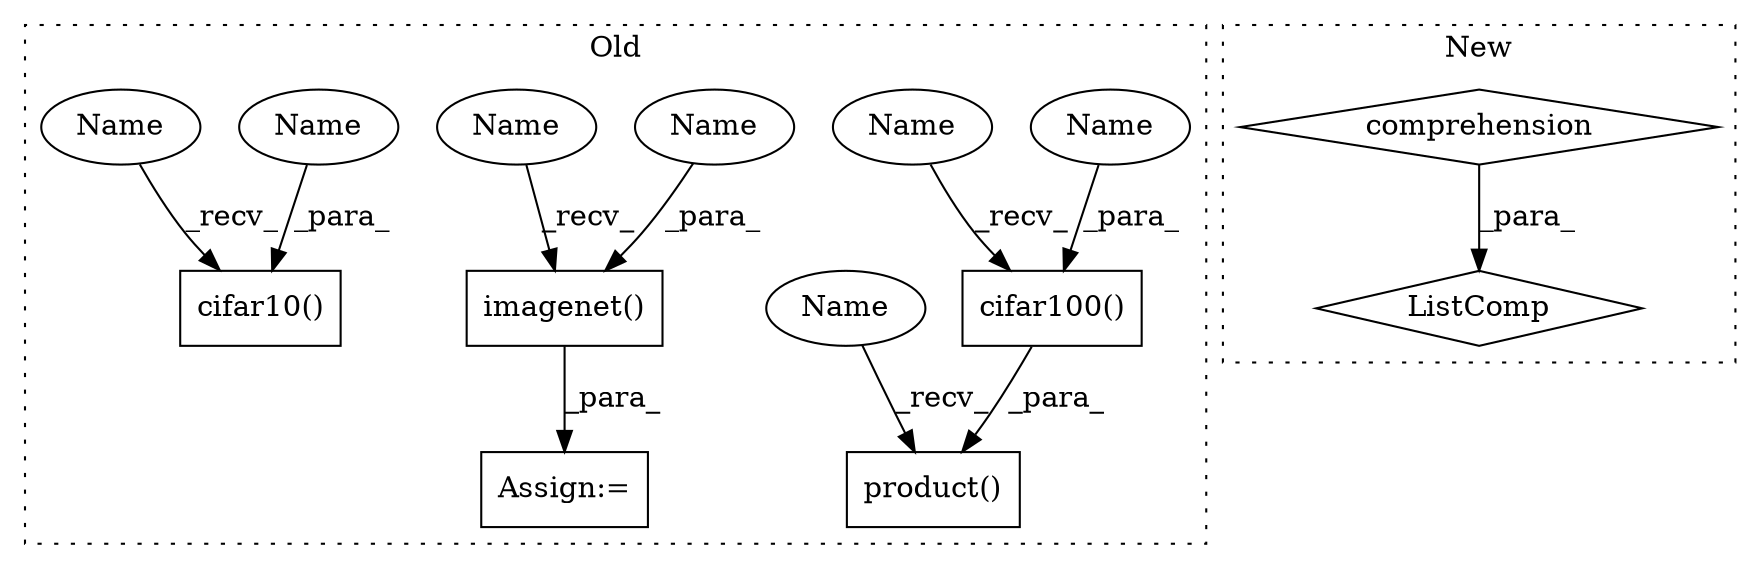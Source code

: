 digraph G {
subgraph cluster0 {
1 [label="imagenet()" a="75" s="3906,3932" l="21,1" shape="box"];
3 [label="cifar100()" a="75" s="3719,3745" l="21,1" shape="box"];
4 [label="cifar10()" a="75" s="3536,3561" l="20,1" shape="box"];
6 [label="Assign:=" a="68" s="4039" l="3" shape="box"];
7 [label="product()" a="75" s="3856,3884" l="14,1" shape="box"];
8 [label="Name" a="87" s="3927" l="5" shape="ellipse"];
9 [label="Name" a="87" s="3740" l="5" shape="ellipse"];
10 [label="Name" a="87" s="3856" l="5" shape="ellipse"];
11 [label="Name" a="87" s="3556" l="5" shape="ellipse"];
12 [label="Name" a="87" s="3719" l="11" shape="ellipse"];
13 [label="Name" a="87" s="3536" l="11" shape="ellipse"];
14 [label="Name" a="87" s="3906" l="11" shape="ellipse"];
label = "Old";
style="dotted";
}
subgraph cluster1 {
2 [label="ListComp" a="106" s="4151" l="161" shape="diamond"];
5 [label="comprehension" a="45" s="4275" l="3" shape="diamond"];
label = "New";
style="dotted";
}
1 -> 6 [label="_para_"];
3 -> 7 [label="_para_"];
5 -> 2 [label="_para_"];
8 -> 1 [label="_para_"];
9 -> 3 [label="_para_"];
10 -> 7 [label="_recv_"];
11 -> 4 [label="_para_"];
12 -> 3 [label="_recv_"];
13 -> 4 [label="_recv_"];
14 -> 1 [label="_recv_"];
}